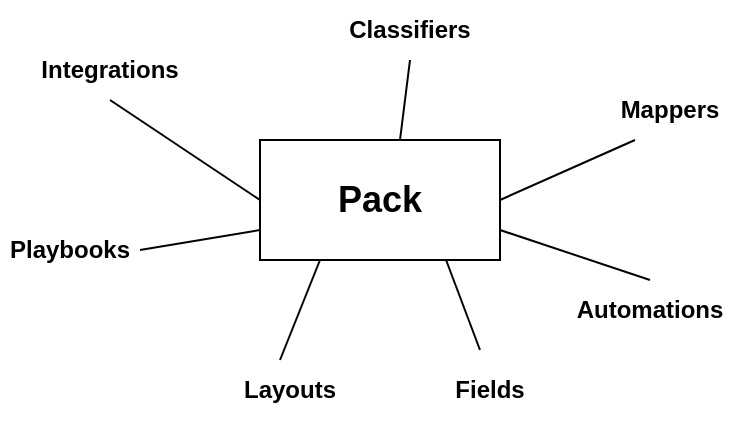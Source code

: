 <mxfile version="14.6.3" type="device"><diagram id="xPRSvjdLQ3NBB06ob7BK" name="Page-1"><mxGraphModel dx="926" dy="603" grid="1" gridSize="10" guides="1" tooltips="1" connect="1" arrows="1" fold="1" page="1" pageScale="1" pageWidth="850" pageHeight="1100" math="0" shadow="0"><root><mxCell id="0"/><mxCell id="1" parent="0"/><mxCell id="rrGsotVk3EjzRNUI-ybM-1" value="&lt;font style=&quot;font-size: 18px&quot;&gt;&lt;b&gt;Pack&lt;/b&gt;&lt;/font&gt;" style="rounded=0;whiteSpace=wrap;html=1;" vertex="1" parent="1"><mxGeometry x="360" y="280" width="120" height="60" as="geometry"/></mxCell><mxCell id="rrGsotVk3EjzRNUI-ybM-2" value="&lt;b&gt;Classifiers&lt;/b&gt;" style="text;html=1;strokeColor=none;fillColor=none;align=center;verticalAlign=middle;whiteSpace=wrap;rounded=0;" vertex="1" parent="1"><mxGeometry x="400" y="210" width="70" height="30" as="geometry"/></mxCell><mxCell id="rrGsotVk3EjzRNUI-ybM-3" value="&lt;b&gt;Mappers&lt;/b&gt;" style="text;html=1;strokeColor=none;fillColor=none;align=center;verticalAlign=middle;whiteSpace=wrap;rounded=0;" vertex="1" parent="1"><mxGeometry x="530" y="250" width="70" height="30" as="geometry"/></mxCell><mxCell id="rrGsotVk3EjzRNUI-ybM-4" value="&lt;b&gt;Playbooks&lt;/b&gt;" style="text;html=1;strokeColor=none;fillColor=none;align=center;verticalAlign=middle;whiteSpace=wrap;rounded=0;" vertex="1" parent="1"><mxGeometry x="230" y="320" width="70" height="30" as="geometry"/></mxCell><mxCell id="rrGsotVk3EjzRNUI-ybM-5" value="&lt;b&gt;Integrations&lt;/b&gt;" style="text;html=1;strokeColor=none;fillColor=none;align=center;verticalAlign=middle;whiteSpace=wrap;rounded=0;" vertex="1" parent="1"><mxGeometry x="250" y="230" width="70" height="30" as="geometry"/></mxCell><mxCell id="rrGsotVk3EjzRNUI-ybM-6" value="&lt;b&gt;Automations&lt;/b&gt;" style="text;html=1;strokeColor=none;fillColor=none;align=center;verticalAlign=middle;whiteSpace=wrap;rounded=0;" vertex="1" parent="1"><mxGeometry x="520" y="350" width="70" height="30" as="geometry"/></mxCell><mxCell id="rrGsotVk3EjzRNUI-ybM-7" value="&lt;b&gt;Layouts&lt;/b&gt;" style="text;html=1;strokeColor=none;fillColor=none;align=center;verticalAlign=middle;whiteSpace=wrap;rounded=0;" vertex="1" parent="1"><mxGeometry x="340" y="390" width="70" height="30" as="geometry"/></mxCell><mxCell id="rrGsotVk3EjzRNUI-ybM-8" value="&lt;b&gt;Fields&lt;/b&gt;" style="text;html=1;strokeColor=none;fillColor=none;align=center;verticalAlign=middle;whiteSpace=wrap;rounded=0;" vertex="1" parent="1"><mxGeometry x="440" y="390" width="70" height="30" as="geometry"/></mxCell><mxCell id="rrGsotVk3EjzRNUI-ybM-9" value="" style="endArrow=none;html=1;entryX=0.5;entryY=1;entryDx=0;entryDy=0;" edge="1" parent="1" target="rrGsotVk3EjzRNUI-ybM-2"><mxGeometry width="50" height="50" relative="1" as="geometry"><mxPoint x="430" y="280" as="sourcePoint"/><mxPoint x="480" y="230" as="targetPoint"/></mxGeometry></mxCell><mxCell id="rrGsotVk3EjzRNUI-ybM-11" value="" style="endArrow=none;html=1;exitX=0.5;exitY=1;exitDx=0;exitDy=0;entryX=0;entryY=0.5;entryDx=0;entryDy=0;" edge="1" parent="1" source="rrGsotVk3EjzRNUI-ybM-5" target="rrGsotVk3EjzRNUI-ybM-1"><mxGeometry width="50" height="50" relative="1" as="geometry"><mxPoint x="260" y="320" as="sourcePoint"/><mxPoint x="340" y="300" as="targetPoint"/></mxGeometry></mxCell><mxCell id="rrGsotVk3EjzRNUI-ybM-12" value="" style="endArrow=none;html=1;exitX=1;exitY=0.5;exitDx=0;exitDy=0;entryX=0;entryY=0.75;entryDx=0;entryDy=0;" edge="1" parent="1" source="rrGsotVk3EjzRNUI-ybM-4" target="rrGsotVk3EjzRNUI-ybM-1"><mxGeometry width="50" height="50" relative="1" as="geometry"><mxPoint x="305" y="330" as="sourcePoint"/><mxPoint x="360" y="370" as="targetPoint"/></mxGeometry></mxCell><mxCell id="rrGsotVk3EjzRNUI-ybM-13" value="" style="endArrow=none;html=1;entryX=0.25;entryY=1;entryDx=0;entryDy=0;" edge="1" parent="1" target="rrGsotVk3EjzRNUI-ybM-1"><mxGeometry width="50" height="50" relative="1" as="geometry"><mxPoint x="370" y="390" as="sourcePoint"/><mxPoint x="420" y="340" as="targetPoint"/></mxGeometry></mxCell><mxCell id="rrGsotVk3EjzRNUI-ybM-14" value="" style="endArrow=none;html=1;entryX=0.317;entryY=1.083;entryDx=0;entryDy=0;entryPerimeter=0;" edge="1" parent="1"><mxGeometry width="50" height="50" relative="1" as="geometry"><mxPoint x="470" y="385" as="sourcePoint"/><mxPoint x="453.04" y="340" as="targetPoint"/></mxGeometry></mxCell><mxCell id="rrGsotVk3EjzRNUI-ybM-15" value="" style="endArrow=none;html=1;exitX=1;exitY=0.5;exitDx=0;exitDy=0;entryX=0.25;entryY=1;entryDx=0;entryDy=0;" edge="1" parent="1" source="rrGsotVk3EjzRNUI-ybM-1" target="rrGsotVk3EjzRNUI-ybM-3"><mxGeometry width="50" height="50" relative="1" as="geometry"><mxPoint x="490" y="350" as="sourcePoint"/><mxPoint x="540" y="300" as="targetPoint"/></mxGeometry></mxCell><mxCell id="rrGsotVk3EjzRNUI-ybM-16" value="" style="endArrow=none;html=1;entryX=1;entryY=0.75;entryDx=0;entryDy=0;exitX=0.5;exitY=0;exitDx=0;exitDy=0;" edge="1" parent="1" source="rrGsotVk3EjzRNUI-ybM-6" target="rrGsotVk3EjzRNUI-ybM-1"><mxGeometry width="50" height="50" relative="1" as="geometry"><mxPoint x="530" y="350" as="sourcePoint"/><mxPoint x="580" y="300" as="targetPoint"/></mxGeometry></mxCell></root></mxGraphModel></diagram></mxfile>